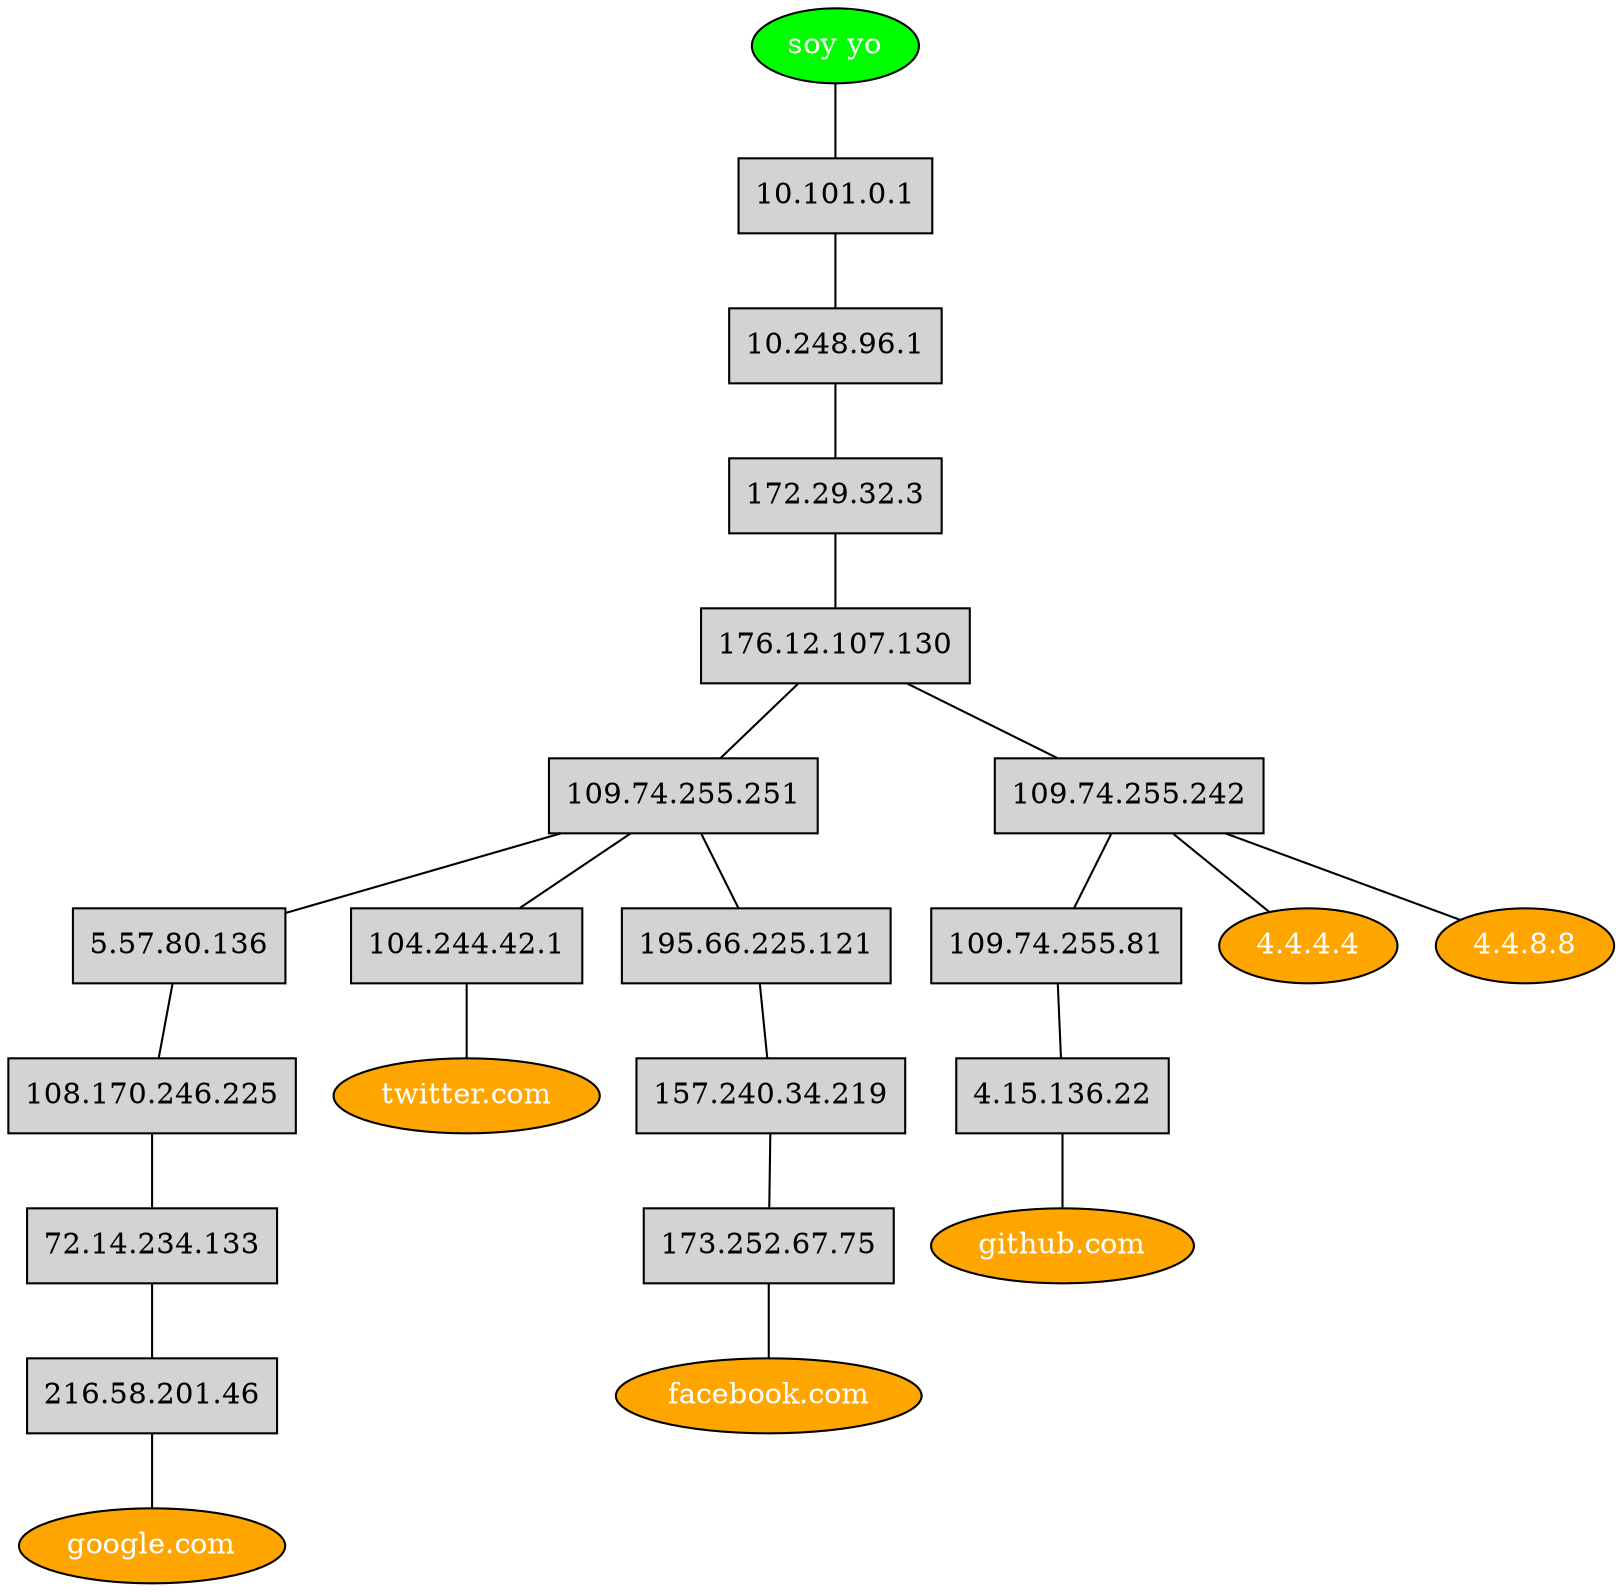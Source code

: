strict graph {

  node [shape=rectangle style=filled]
  "soy yo" [fillcolor=green shape=oval fontcolor=white]

	"soy yo"--"10.101.0.1"--"10.248.96.1"--"172.29.32.3"--"176.12.107.130"--"109.74.255.251"--"5.57.80.136"--"108.170.246.225"--"72.14.234.133"--"216.58.201.46"--"google.com"
	"google.com" [fillcolor=orange shape=oval fontcolor=white]
	"soy yo"--"10.101.0.1"--"10.248.96.1"--"172.29.32.3"--"176.12.107.130"--"109.74.255.242"--"109.74.255.81"--"4.15.136.22"--"github.com"
	"github.com" [fillcolor=orange shape=oval fontcolor=white]
	"soy yo"--"10.101.0.1"--"10.248.96.1"--"172.29.32.3"--"176.12.107.130"--"109.74.255.251"--"104.244.42.1"--"twitter.com"
	"twitter.com" [fillcolor=orange shape=oval fontcolor=white]
	"soy yo"--"10.101.0.1"--"10.248.96.1"--"172.29.32.3"--"176.12.107.130"--"109.74.255.251"--"195.66.225.121"--"157.240.34.219"--"173.252.67.75"--"facebook.com"
	"facebook.com" [fillcolor=orange shape=oval fontcolor=white]
	"soy yo"--"10.101.0.1"--"10.248.96.1"--"172.29.32.3"--"176.12.107.130"--"109.74.255.242"--"4.4.4.4"
	"4.4.4.4" [fillcolor=orange shape=oval fontcolor=white]
	"soy yo"--"10.101.0.1"--"10.248.96.1"--"172.29.32.3"--"176.12.107.130"--"109.74.255.242"--"4.4.8.8"
	"4.4.8.8" [fillcolor=orange shape=oval fontcolor=white]
}
